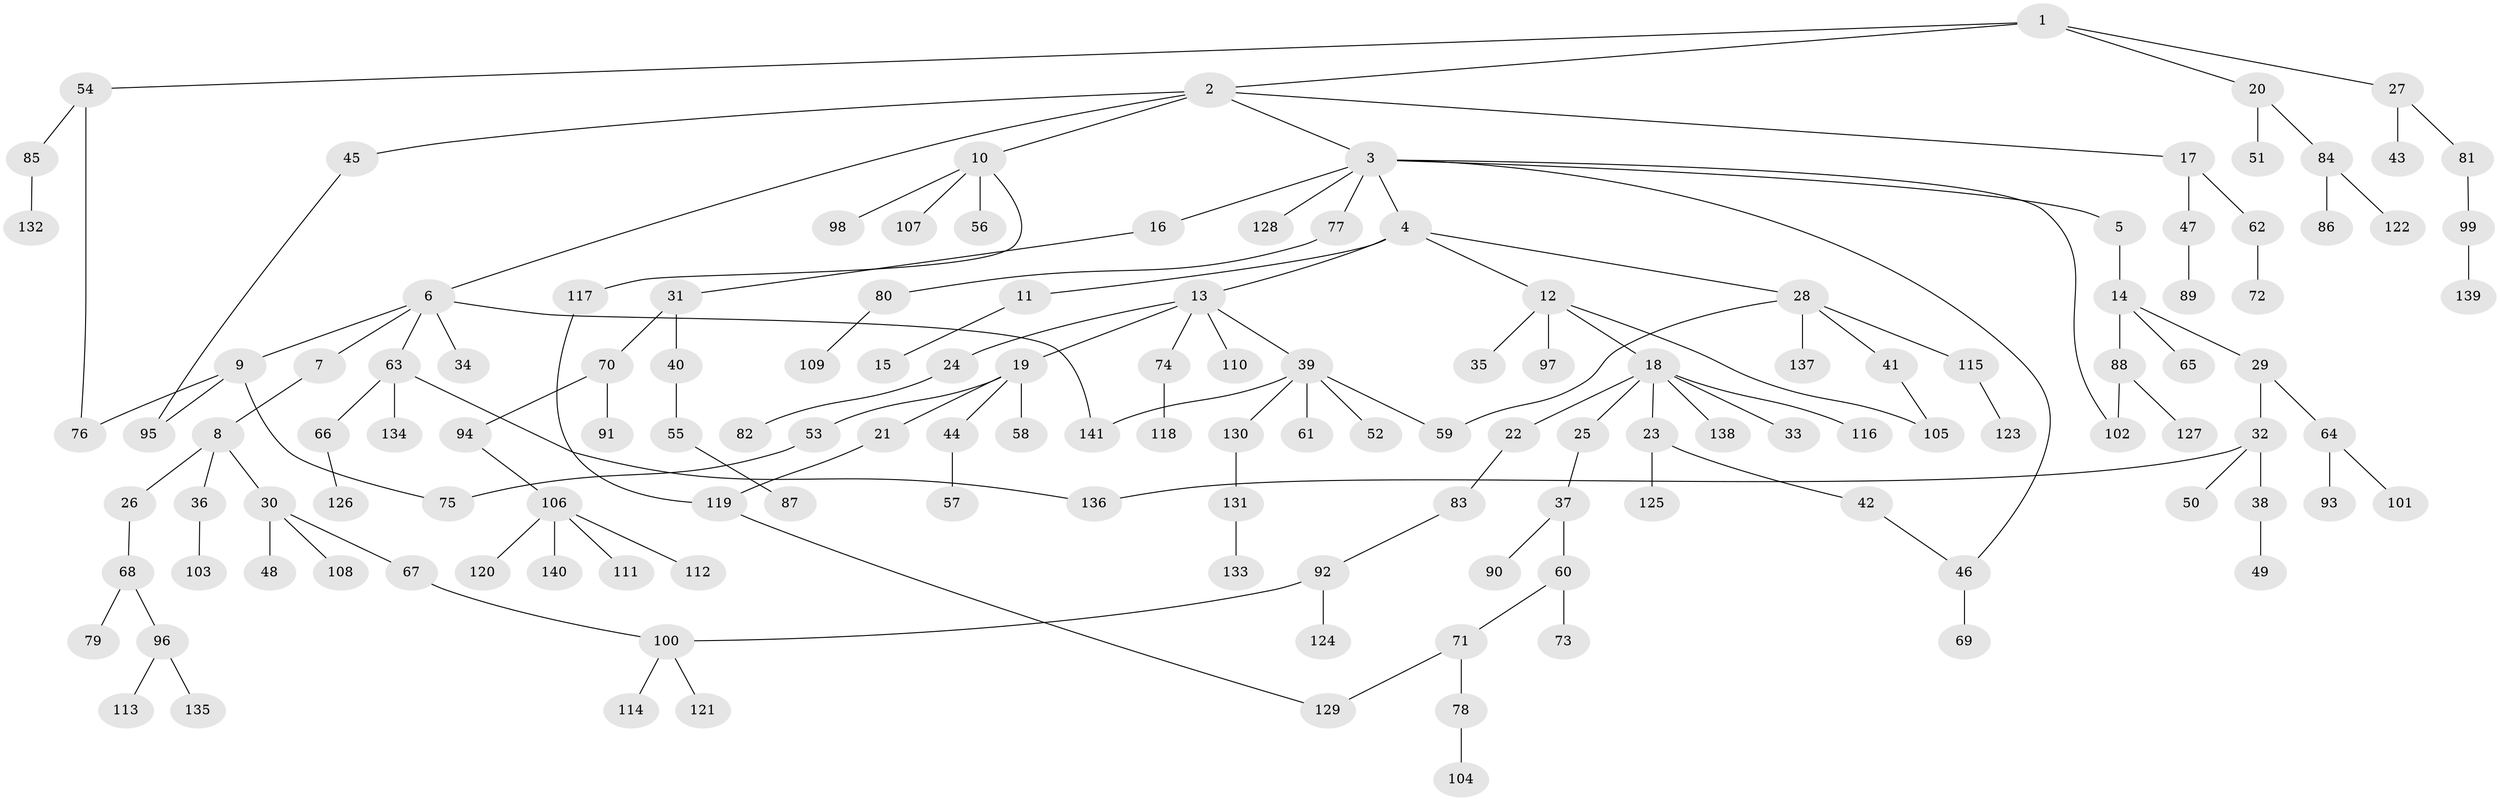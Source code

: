 // Generated by graph-tools (version 1.1) at 2025/10/02/27/25 16:10:52]
// undirected, 141 vertices, 152 edges
graph export_dot {
graph [start="1"]
  node [color=gray90,style=filled];
  1;
  2;
  3;
  4;
  5;
  6;
  7;
  8;
  9;
  10;
  11;
  12;
  13;
  14;
  15;
  16;
  17;
  18;
  19;
  20;
  21;
  22;
  23;
  24;
  25;
  26;
  27;
  28;
  29;
  30;
  31;
  32;
  33;
  34;
  35;
  36;
  37;
  38;
  39;
  40;
  41;
  42;
  43;
  44;
  45;
  46;
  47;
  48;
  49;
  50;
  51;
  52;
  53;
  54;
  55;
  56;
  57;
  58;
  59;
  60;
  61;
  62;
  63;
  64;
  65;
  66;
  67;
  68;
  69;
  70;
  71;
  72;
  73;
  74;
  75;
  76;
  77;
  78;
  79;
  80;
  81;
  82;
  83;
  84;
  85;
  86;
  87;
  88;
  89;
  90;
  91;
  92;
  93;
  94;
  95;
  96;
  97;
  98;
  99;
  100;
  101;
  102;
  103;
  104;
  105;
  106;
  107;
  108;
  109;
  110;
  111;
  112;
  113;
  114;
  115;
  116;
  117;
  118;
  119;
  120;
  121;
  122;
  123;
  124;
  125;
  126;
  127;
  128;
  129;
  130;
  131;
  132;
  133;
  134;
  135;
  136;
  137;
  138;
  139;
  140;
  141;
  1 -- 2;
  1 -- 20;
  1 -- 27;
  1 -- 54;
  2 -- 3;
  2 -- 6;
  2 -- 10;
  2 -- 17;
  2 -- 45;
  3 -- 4;
  3 -- 5;
  3 -- 16;
  3 -- 46;
  3 -- 77;
  3 -- 102;
  3 -- 128;
  4 -- 11;
  4 -- 12;
  4 -- 13;
  4 -- 28;
  5 -- 14;
  6 -- 7;
  6 -- 9;
  6 -- 34;
  6 -- 63;
  6 -- 141;
  7 -- 8;
  8 -- 26;
  8 -- 30;
  8 -- 36;
  9 -- 76;
  9 -- 75;
  9 -- 95;
  10 -- 56;
  10 -- 98;
  10 -- 107;
  10 -- 117;
  11 -- 15;
  12 -- 18;
  12 -- 35;
  12 -- 97;
  12 -- 105;
  13 -- 19;
  13 -- 24;
  13 -- 39;
  13 -- 74;
  13 -- 110;
  14 -- 29;
  14 -- 65;
  14 -- 88;
  16 -- 31;
  17 -- 47;
  17 -- 62;
  18 -- 22;
  18 -- 23;
  18 -- 25;
  18 -- 33;
  18 -- 116;
  18 -- 138;
  19 -- 21;
  19 -- 44;
  19 -- 53;
  19 -- 58;
  20 -- 51;
  20 -- 84;
  21 -- 119;
  22 -- 83;
  23 -- 42;
  23 -- 125;
  24 -- 82;
  25 -- 37;
  26 -- 68;
  27 -- 43;
  27 -- 81;
  28 -- 41;
  28 -- 115;
  28 -- 137;
  28 -- 59;
  29 -- 32;
  29 -- 64;
  30 -- 48;
  30 -- 67;
  30 -- 108;
  31 -- 40;
  31 -- 70;
  32 -- 38;
  32 -- 50;
  32 -- 136;
  36 -- 103;
  37 -- 60;
  37 -- 90;
  38 -- 49;
  39 -- 52;
  39 -- 59;
  39 -- 61;
  39 -- 130;
  39 -- 141;
  40 -- 55;
  41 -- 105;
  42 -- 46;
  44 -- 57;
  45 -- 95;
  46 -- 69;
  47 -- 89;
  53 -- 75;
  54 -- 85;
  54 -- 76;
  55 -- 87;
  60 -- 71;
  60 -- 73;
  62 -- 72;
  63 -- 66;
  63 -- 134;
  63 -- 136;
  64 -- 93;
  64 -- 101;
  66 -- 126;
  67 -- 100;
  68 -- 79;
  68 -- 96;
  70 -- 91;
  70 -- 94;
  71 -- 78;
  71 -- 129;
  74 -- 118;
  77 -- 80;
  78 -- 104;
  80 -- 109;
  81 -- 99;
  83 -- 92;
  84 -- 86;
  84 -- 122;
  85 -- 132;
  88 -- 127;
  88 -- 102;
  92 -- 124;
  92 -- 100;
  94 -- 106;
  96 -- 113;
  96 -- 135;
  99 -- 139;
  100 -- 114;
  100 -- 121;
  106 -- 111;
  106 -- 112;
  106 -- 120;
  106 -- 140;
  115 -- 123;
  117 -- 119;
  119 -- 129;
  130 -- 131;
  131 -- 133;
}
